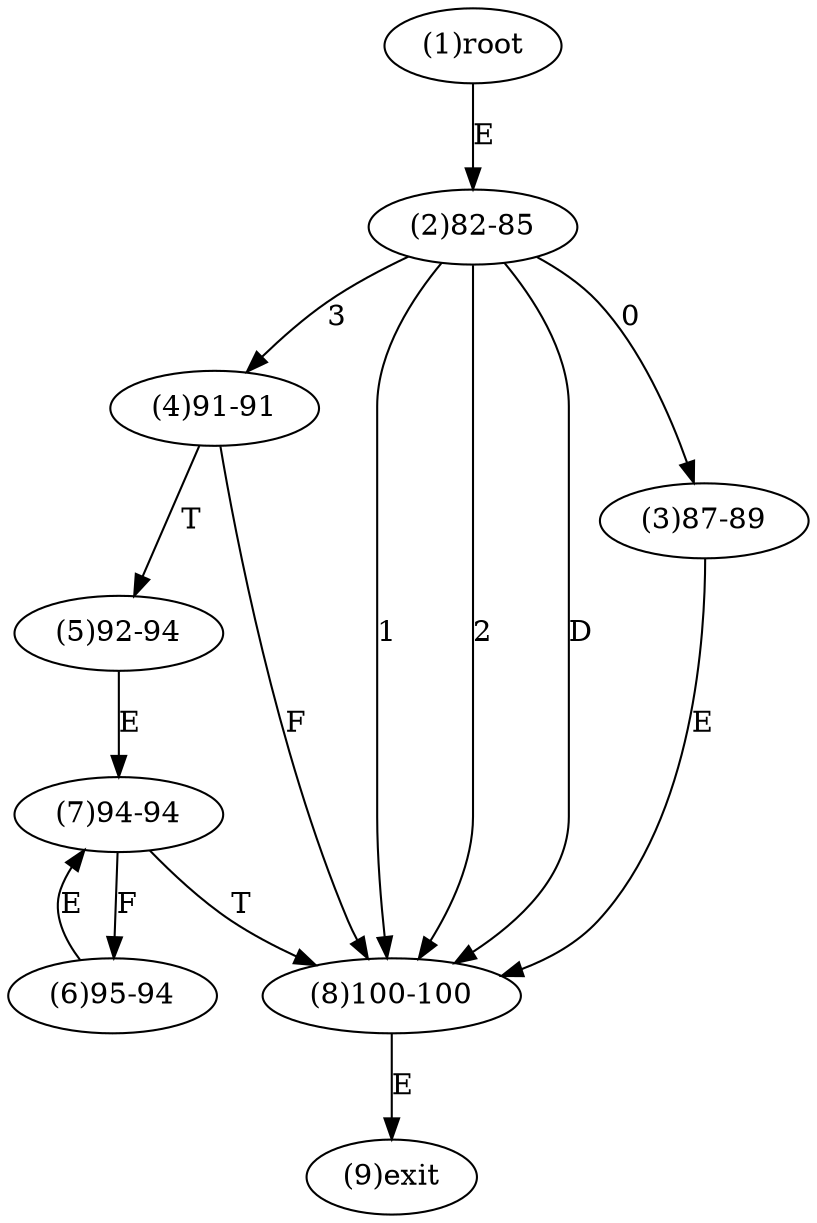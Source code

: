 digraph "" { 
1[ label="(1)root"];
2[ label="(2)82-85"];
3[ label="(3)87-89"];
4[ label="(4)91-91"];
5[ label="(5)92-94"];
6[ label="(6)95-94"];
7[ label="(7)94-94"];
8[ label="(8)100-100"];
9[ label="(9)exit"];
1->2[ label="E"];
2->3[ label="0"];
2->8[ label="1"];
2->8[ label="2"];
2->4[ label="3"];
2->8[ label="D"];
3->8[ label="E"];
4->8[ label="F"];
4->5[ label="T"];
5->7[ label="E"];
6->7[ label="E"];
7->6[ label="F"];
7->8[ label="T"];
8->9[ label="E"];
}